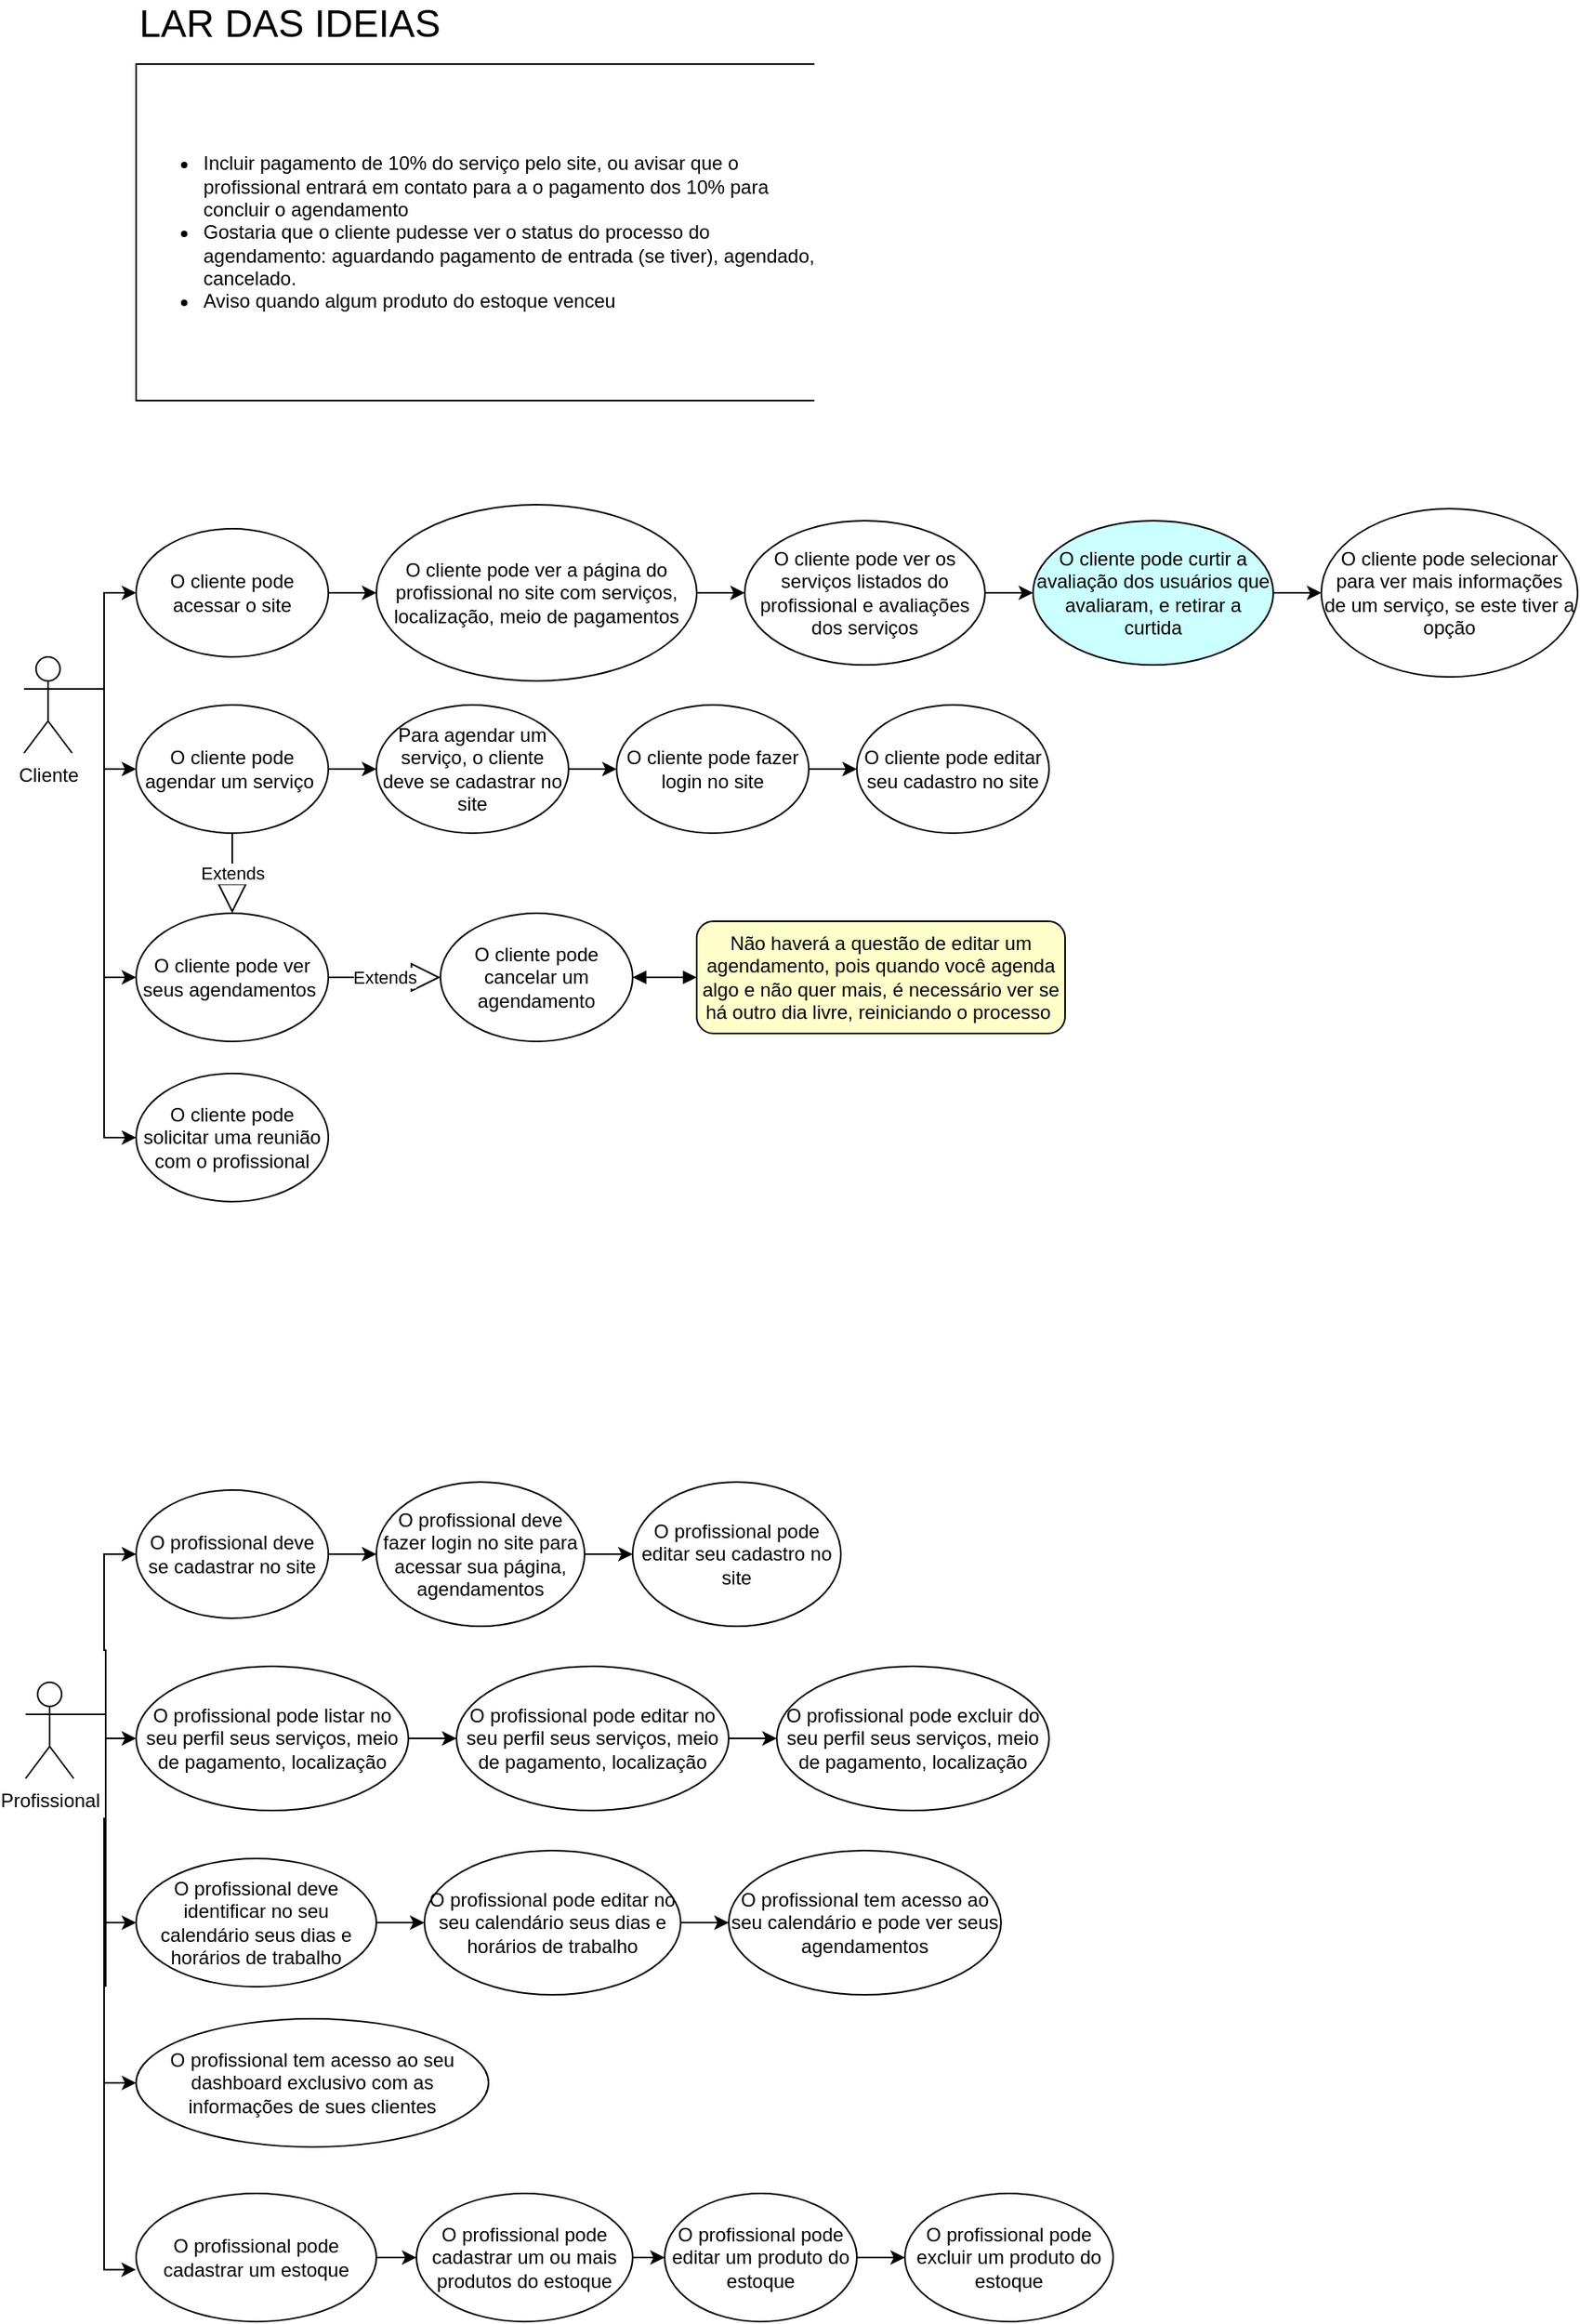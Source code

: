 <mxfile version="24.0.5" type="device">
  <diagram name="Página-1" id="3MO2FaigkbRcBK7Q4kDQ">
    <mxGraphModel dx="1179" dy="1617" grid="1" gridSize="10" guides="1" tooltips="1" connect="1" arrows="1" fold="1" page="1" pageScale="1" pageWidth="827" pageHeight="1169" math="0" shadow="0">
      <root>
        <mxCell id="0" />
        <mxCell id="1" parent="0" />
        <mxCell id="N7m4IxBokNPip90Iwsny-37" style="edgeStyle=orthogonalEdgeStyle;rounded=0;orthogonalLoop=1;jettySize=auto;html=1;exitX=1;exitY=0.333;exitDx=0;exitDy=0;exitPerimeter=0;entryX=0;entryY=0.5;entryDx=0;entryDy=0;" edge="1" parent="1" source="N7m4IxBokNPip90Iwsny-1" target="N7m4IxBokNPip90Iwsny-4">
          <mxGeometry relative="1" as="geometry" />
        </mxCell>
        <mxCell id="N7m4IxBokNPip90Iwsny-38" style="edgeStyle=orthogonalEdgeStyle;rounded=0;orthogonalLoop=1;jettySize=auto;html=1;exitX=1;exitY=0.333;exitDx=0;exitDy=0;exitPerimeter=0;entryX=0;entryY=0.5;entryDx=0;entryDy=0;" edge="1" parent="1" source="N7m4IxBokNPip90Iwsny-1" target="N7m4IxBokNPip90Iwsny-9">
          <mxGeometry relative="1" as="geometry" />
        </mxCell>
        <mxCell id="N7m4IxBokNPip90Iwsny-39" style="edgeStyle=orthogonalEdgeStyle;rounded=0;orthogonalLoop=1;jettySize=auto;html=1;exitX=1;exitY=0.333;exitDx=0;exitDy=0;exitPerimeter=0;entryX=0;entryY=0.5;entryDx=0;entryDy=0;" edge="1" parent="1" source="N7m4IxBokNPip90Iwsny-1" target="N7m4IxBokNPip90Iwsny-25">
          <mxGeometry relative="1" as="geometry" />
        </mxCell>
        <mxCell id="N7m4IxBokNPip90Iwsny-40" style="edgeStyle=orthogonalEdgeStyle;rounded=0;orthogonalLoop=1;jettySize=auto;html=1;exitX=1;exitY=0.333;exitDx=0;exitDy=0;exitPerimeter=0;entryX=0;entryY=0.5;entryDx=0;entryDy=0;" edge="1" parent="1" source="N7m4IxBokNPip90Iwsny-1" target="N7m4IxBokNPip90Iwsny-36">
          <mxGeometry relative="1" as="geometry" />
        </mxCell>
        <mxCell id="N7m4IxBokNPip90Iwsny-1" value="Cliente" style="shape=umlActor;verticalLabelPosition=bottom;verticalAlign=top;html=1;outlineConnect=0;" vertex="1" parent="1">
          <mxGeometry x="50" y="210" width="30" height="60" as="geometry" />
        </mxCell>
        <mxCell id="N7m4IxBokNPip90Iwsny-6" value="" style="edgeStyle=orthogonalEdgeStyle;rounded=0;orthogonalLoop=1;jettySize=auto;html=1;" edge="1" parent="1" source="N7m4IxBokNPip90Iwsny-4" target="N7m4IxBokNPip90Iwsny-5">
          <mxGeometry relative="1" as="geometry" />
        </mxCell>
        <mxCell id="N7m4IxBokNPip90Iwsny-4" value="O cliente pode acessar o site" style="ellipse;whiteSpace=wrap;html=1;" vertex="1" parent="1">
          <mxGeometry x="120" y="130" width="120" height="80" as="geometry" />
        </mxCell>
        <mxCell id="N7m4IxBokNPip90Iwsny-8" value="" style="edgeStyle=orthogonalEdgeStyle;rounded=0;orthogonalLoop=1;jettySize=auto;html=1;" edge="1" parent="1" source="N7m4IxBokNPip90Iwsny-5" target="N7m4IxBokNPip90Iwsny-7">
          <mxGeometry relative="1" as="geometry" />
        </mxCell>
        <mxCell id="N7m4IxBokNPip90Iwsny-5" value="O cliente pode ver a página do profissional no site com serviços, localização, meio de pagamentos" style="ellipse;whiteSpace=wrap;html=1;" vertex="1" parent="1">
          <mxGeometry x="270" y="115" width="200" height="110" as="geometry" />
        </mxCell>
        <mxCell id="N7m4IxBokNPip90Iwsny-15" value="" style="edgeStyle=orthogonalEdgeStyle;rounded=0;orthogonalLoop=1;jettySize=auto;html=1;" edge="1" parent="1" source="N7m4IxBokNPip90Iwsny-7" target="N7m4IxBokNPip90Iwsny-14">
          <mxGeometry relative="1" as="geometry" />
        </mxCell>
        <mxCell id="N7m4IxBokNPip90Iwsny-7" value="O cliente pode ver os serviços listados do profissional e avaliações dos serviços" style="ellipse;whiteSpace=wrap;html=1;" vertex="1" parent="1">
          <mxGeometry x="500" y="125" width="150" height="90" as="geometry" />
        </mxCell>
        <mxCell id="N7m4IxBokNPip90Iwsny-18" value="" style="edgeStyle=orthogonalEdgeStyle;rounded=0;orthogonalLoop=1;jettySize=auto;html=1;" edge="1" parent="1" source="N7m4IxBokNPip90Iwsny-9" target="N7m4IxBokNPip90Iwsny-17">
          <mxGeometry relative="1" as="geometry" />
        </mxCell>
        <mxCell id="N7m4IxBokNPip90Iwsny-9" value="O cliente pode agendar um serviço&amp;nbsp;" style="ellipse;whiteSpace=wrap;html=1;" vertex="1" parent="1">
          <mxGeometry x="120" y="240" width="120" height="80" as="geometry" />
        </mxCell>
        <mxCell id="N7m4IxBokNPip90Iwsny-11" value="O cliente pode selecionar para ver mais informações de um serviço, se este tiver a opção" style="ellipse;whiteSpace=wrap;html=1;" vertex="1" parent="1">
          <mxGeometry x="860" y="117.5" width="160" height="105" as="geometry" />
        </mxCell>
        <mxCell id="N7m4IxBokNPip90Iwsny-16" style="edgeStyle=orthogonalEdgeStyle;rounded=0;orthogonalLoop=1;jettySize=auto;html=1;exitX=1;exitY=0.5;exitDx=0;exitDy=0;entryX=0;entryY=0.5;entryDx=0;entryDy=0;" edge="1" parent="1" source="N7m4IxBokNPip90Iwsny-14" target="N7m4IxBokNPip90Iwsny-11">
          <mxGeometry relative="1" as="geometry" />
        </mxCell>
        <mxCell id="N7m4IxBokNPip90Iwsny-14" value="O cliente pode curtir a avaliação dos usuários que avaliaram, e retirar a curtida" style="ellipse;whiteSpace=wrap;html=1;fillColor=#CCFFFF;" vertex="1" parent="1">
          <mxGeometry x="680" y="125" width="150" height="90" as="geometry" />
        </mxCell>
        <mxCell id="N7m4IxBokNPip90Iwsny-20" value="" style="edgeStyle=orthogonalEdgeStyle;rounded=0;orthogonalLoop=1;jettySize=auto;html=1;" edge="1" parent="1" source="N7m4IxBokNPip90Iwsny-17" target="N7m4IxBokNPip90Iwsny-19">
          <mxGeometry relative="1" as="geometry" />
        </mxCell>
        <mxCell id="N7m4IxBokNPip90Iwsny-17" value="Para agendar um serviço, o cliente deve se cadastrar no site" style="ellipse;whiteSpace=wrap;html=1;" vertex="1" parent="1">
          <mxGeometry x="270" y="240" width="120" height="80" as="geometry" />
        </mxCell>
        <mxCell id="N7m4IxBokNPip90Iwsny-22" value="" style="edgeStyle=orthogonalEdgeStyle;rounded=0;orthogonalLoop=1;jettySize=auto;html=1;" edge="1" parent="1" source="N7m4IxBokNPip90Iwsny-19" target="N7m4IxBokNPip90Iwsny-21">
          <mxGeometry relative="1" as="geometry" />
        </mxCell>
        <mxCell id="N7m4IxBokNPip90Iwsny-19" value="O cliente pode fazer login no site" style="ellipse;whiteSpace=wrap;html=1;" vertex="1" parent="1">
          <mxGeometry x="420" y="240" width="120" height="80" as="geometry" />
        </mxCell>
        <mxCell id="N7m4IxBokNPip90Iwsny-21" value="O cliente pode editar seu cadastro no site" style="ellipse;whiteSpace=wrap;html=1;" vertex="1" parent="1">
          <mxGeometry x="570" y="240" width="120" height="80" as="geometry" />
        </mxCell>
        <mxCell id="N7m4IxBokNPip90Iwsny-25" value="O cliente pode ver seus agendamentos&amp;nbsp;" style="ellipse;whiteSpace=wrap;html=1;" vertex="1" parent="1">
          <mxGeometry x="120" y="370" width="120" height="80" as="geometry" />
        </mxCell>
        <mxCell id="N7m4IxBokNPip90Iwsny-27" value="O cliente pode cancelar um agendamento" style="ellipse;whiteSpace=wrap;html=1;" vertex="1" parent="1">
          <mxGeometry x="310" y="370" width="120" height="80" as="geometry" />
        </mxCell>
        <mxCell id="N7m4IxBokNPip90Iwsny-29" value="Não haverá a questão de editar um agendamento, pois quando você agenda algo e não quer mais, é necessário ver se há outro dia livre, reiniciando o processo&amp;nbsp;" style="rounded=1;whiteSpace=wrap;html=1;strokeColor=#000000;fillColor=#FFFFCC;" vertex="1" parent="1">
          <mxGeometry x="470" y="375" width="230" height="70" as="geometry" />
        </mxCell>
        <mxCell id="N7m4IxBokNPip90Iwsny-32" value="Extends" style="endArrow=block;endSize=16;endFill=0;html=1;rounded=0;exitX=0.5;exitY=1;exitDx=0;exitDy=0;entryX=0.5;entryY=0;entryDx=0;entryDy=0;" edge="1" parent="1" source="N7m4IxBokNPip90Iwsny-9" target="N7m4IxBokNPip90Iwsny-25">
          <mxGeometry width="160" relative="1" as="geometry">
            <mxPoint x="640" y="420" as="sourcePoint" />
            <mxPoint x="800" y="420" as="targetPoint" />
          </mxGeometry>
        </mxCell>
        <mxCell id="N7m4IxBokNPip90Iwsny-33" value="Extends" style="endArrow=block;endSize=16;endFill=0;html=1;rounded=0;exitX=1;exitY=0.5;exitDx=0;exitDy=0;entryX=0;entryY=0.5;entryDx=0;entryDy=0;" edge="1" parent="1" source="N7m4IxBokNPip90Iwsny-25" target="N7m4IxBokNPip90Iwsny-27">
          <mxGeometry width="160" relative="1" as="geometry">
            <mxPoint x="570" y="420" as="sourcePoint" />
            <mxPoint x="280" y="410" as="targetPoint" />
            <mxPoint as="offset" />
          </mxGeometry>
        </mxCell>
        <mxCell id="N7m4IxBokNPip90Iwsny-34" value="" style="endArrow=block;startArrow=block;endFill=1;startFill=1;html=1;rounded=0;exitX=1;exitY=0.5;exitDx=0;exitDy=0;" edge="1" parent="1" source="N7m4IxBokNPip90Iwsny-27">
          <mxGeometry width="160" relative="1" as="geometry">
            <mxPoint x="570" y="420" as="sourcePoint" />
            <mxPoint x="470" y="410" as="targetPoint" />
          </mxGeometry>
        </mxCell>
        <mxCell id="N7m4IxBokNPip90Iwsny-36" value="O cliente pode solicitar uma reunião com o profissional" style="ellipse;whiteSpace=wrap;html=1;" vertex="1" parent="1">
          <mxGeometry x="120" y="470" width="120" height="80" as="geometry" />
        </mxCell>
        <mxCell id="N7m4IxBokNPip90Iwsny-42" value="&lt;ul&gt;&lt;li&gt;Incluir pagamento de 10% do serviço pelo site, ou avisar que o profissional entrará em contato para a o pagamento dos 10% para concluir o agendamento&amp;nbsp;&lt;/li&gt;&lt;li&gt;Gostaria que o cliente pudesse ver o status do processo do agendamento: aguardando pagamento de entrada (se tiver), agendado, cancelado.&lt;/li&gt;&lt;li&gt;Aviso quando algum produto do estoque venceu&lt;/li&gt;&lt;/ul&gt;" style="rounded=0;whiteSpace=wrap;html=1;align=left;" vertex="1" parent="1">
          <mxGeometry x="120" y="-160" width="430" height="210" as="geometry" />
        </mxCell>
        <mxCell id="N7m4IxBokNPip90Iwsny-43" value="&lt;font style=&quot;font-size: 24px;&quot;&gt;LAR DAS IDEIAS&lt;/font&gt;" style="text;html=1;align=left;verticalAlign=middle;whiteSpace=wrap;rounded=0;" vertex="1" parent="1">
          <mxGeometry x="120" y="-200" width="260" height="30" as="geometry" />
        </mxCell>
        <mxCell id="N7m4IxBokNPip90Iwsny-71" style="edgeStyle=orthogonalEdgeStyle;rounded=0;orthogonalLoop=1;jettySize=auto;html=1;exitX=1;exitY=0.333;exitDx=0;exitDy=0;exitPerimeter=0;entryX=0;entryY=0.5;entryDx=0;entryDy=0;" edge="1" parent="1" source="N7m4IxBokNPip90Iwsny-44" target="N7m4IxBokNPip90Iwsny-56">
          <mxGeometry relative="1" as="geometry" />
        </mxCell>
        <mxCell id="N7m4IxBokNPip90Iwsny-72" style="edgeStyle=orthogonalEdgeStyle;rounded=0;orthogonalLoop=1;jettySize=auto;html=1;exitX=1;exitY=0.333;exitDx=0;exitDy=0;exitPerimeter=0;entryX=0;entryY=0.5;entryDx=0;entryDy=0;" edge="1" parent="1" source="N7m4IxBokNPip90Iwsny-44" target="N7m4IxBokNPip90Iwsny-45">
          <mxGeometry relative="1" as="geometry">
            <Array as="points">
              <mxPoint x="101" y="870" />
              <mxPoint x="101" y="830" />
              <mxPoint x="100" y="830" />
              <mxPoint x="100" y="770" />
            </Array>
          </mxGeometry>
        </mxCell>
        <mxCell id="N7m4IxBokNPip90Iwsny-73" style="edgeStyle=orthogonalEdgeStyle;rounded=0;orthogonalLoop=1;jettySize=auto;html=1;exitX=1;exitY=0.333;exitDx=0;exitDy=0;exitPerimeter=0;entryX=0;entryY=0.5;entryDx=0;entryDy=0;" edge="1" parent="1" source="N7m4IxBokNPip90Iwsny-44" target="N7m4IxBokNPip90Iwsny-50">
          <mxGeometry relative="1" as="geometry" />
        </mxCell>
        <mxCell id="N7m4IxBokNPip90Iwsny-74" style="edgeStyle=orthogonalEdgeStyle;rounded=0;orthogonalLoop=1;jettySize=auto;html=1;exitX=1;exitY=0.333;exitDx=0;exitDy=0;exitPerimeter=0;entryX=0;entryY=0.5;entryDx=0;entryDy=0;" edge="1" parent="1" source="N7m4IxBokNPip90Iwsny-44" target="N7m4IxBokNPip90Iwsny-61">
          <mxGeometry relative="1" as="geometry" />
        </mxCell>
        <mxCell id="N7m4IxBokNPip90Iwsny-44" value="Profissional" style="shape=umlActor;verticalLabelPosition=bottom;verticalAlign=top;html=1;outlineConnect=0;" vertex="1" parent="1">
          <mxGeometry x="51" y="850" width="30" height="60" as="geometry" />
        </mxCell>
        <mxCell id="N7m4IxBokNPip90Iwsny-47" value="" style="edgeStyle=orthogonalEdgeStyle;rounded=0;orthogonalLoop=1;jettySize=auto;html=1;" edge="1" parent="1" source="N7m4IxBokNPip90Iwsny-45" target="N7m4IxBokNPip90Iwsny-46">
          <mxGeometry relative="1" as="geometry" />
        </mxCell>
        <mxCell id="N7m4IxBokNPip90Iwsny-45" value="O profissional deve se cadastrar no site" style="ellipse;whiteSpace=wrap;html=1;" vertex="1" parent="1">
          <mxGeometry x="120" y="730" width="120" height="80" as="geometry" />
        </mxCell>
        <mxCell id="N7m4IxBokNPip90Iwsny-49" value="" style="edgeStyle=orthogonalEdgeStyle;rounded=0;orthogonalLoop=1;jettySize=auto;html=1;" edge="1" parent="1" source="N7m4IxBokNPip90Iwsny-46" target="N7m4IxBokNPip90Iwsny-48">
          <mxGeometry relative="1" as="geometry" />
        </mxCell>
        <mxCell id="N7m4IxBokNPip90Iwsny-46" value="O profissional deve fazer login no site para acessar sua página, agendamentos" style="ellipse;whiteSpace=wrap;html=1;" vertex="1" parent="1">
          <mxGeometry x="270" y="725" width="130" height="90" as="geometry" />
        </mxCell>
        <mxCell id="N7m4IxBokNPip90Iwsny-48" value="O profissional pode editar seu cadastro no site" style="ellipse;whiteSpace=wrap;html=1;" vertex="1" parent="1">
          <mxGeometry x="430" y="725" width="130" height="90" as="geometry" />
        </mxCell>
        <mxCell id="N7m4IxBokNPip90Iwsny-53" value="" style="edgeStyle=orthogonalEdgeStyle;rounded=0;orthogonalLoop=1;jettySize=auto;html=1;" edge="1" parent="1" source="N7m4IxBokNPip90Iwsny-50" target="N7m4IxBokNPip90Iwsny-52">
          <mxGeometry relative="1" as="geometry" />
        </mxCell>
        <mxCell id="N7m4IxBokNPip90Iwsny-50" value="O profissional pode listar no seu perfil seus serviços, meio de pagamento, localização" style="ellipse;whiteSpace=wrap;html=1;" vertex="1" parent="1">
          <mxGeometry x="120" y="840" width="170" height="90" as="geometry" />
        </mxCell>
        <mxCell id="N7m4IxBokNPip90Iwsny-55" value="" style="edgeStyle=orthogonalEdgeStyle;rounded=0;orthogonalLoop=1;jettySize=auto;html=1;" edge="1" parent="1" source="N7m4IxBokNPip90Iwsny-52" target="N7m4IxBokNPip90Iwsny-54">
          <mxGeometry relative="1" as="geometry" />
        </mxCell>
        <mxCell id="N7m4IxBokNPip90Iwsny-52" value="O profissional pode editar no seu perfil seus serviços, meio de pagamento, localização" style="ellipse;whiteSpace=wrap;html=1;" vertex="1" parent="1">
          <mxGeometry x="320" y="840" width="170" height="90" as="geometry" />
        </mxCell>
        <mxCell id="N7m4IxBokNPip90Iwsny-54" value="O profissional pode excluir do seu perfil seus serviços, meio de pagamento, localização" style="ellipse;whiteSpace=wrap;html=1;" vertex="1" parent="1">
          <mxGeometry x="520" y="840" width="170" height="90" as="geometry" />
        </mxCell>
        <mxCell id="N7m4IxBokNPip90Iwsny-58" value="" style="edgeStyle=orthogonalEdgeStyle;rounded=0;orthogonalLoop=1;jettySize=auto;html=1;" edge="1" parent="1" source="N7m4IxBokNPip90Iwsny-56" target="N7m4IxBokNPip90Iwsny-57">
          <mxGeometry relative="1" as="geometry" />
        </mxCell>
        <mxCell id="N7m4IxBokNPip90Iwsny-56" value="O profissional deve identificar no seu calendário seus dias e horários de trabalho" style="ellipse;whiteSpace=wrap;html=1;" vertex="1" parent="1">
          <mxGeometry x="120" y="960" width="150" height="80" as="geometry" />
        </mxCell>
        <mxCell id="N7m4IxBokNPip90Iwsny-60" value="" style="edgeStyle=orthogonalEdgeStyle;rounded=0;orthogonalLoop=1;jettySize=auto;html=1;" edge="1" parent="1" source="N7m4IxBokNPip90Iwsny-57" target="N7m4IxBokNPip90Iwsny-59">
          <mxGeometry relative="1" as="geometry" />
        </mxCell>
        <mxCell id="N7m4IxBokNPip90Iwsny-57" value="O profissional pode editar no seu calendário seus dias e horários de trabalho" style="ellipse;whiteSpace=wrap;html=1;" vertex="1" parent="1">
          <mxGeometry x="300" y="955" width="160" height="90" as="geometry" />
        </mxCell>
        <mxCell id="N7m4IxBokNPip90Iwsny-59" value="O profissional tem acesso ao seu calendário e pode ver seus agendamentos" style="ellipse;whiteSpace=wrap;html=1;" vertex="1" parent="1">
          <mxGeometry x="490" y="955" width="170" height="90" as="geometry" />
        </mxCell>
        <mxCell id="N7m4IxBokNPip90Iwsny-61" value="O profissional tem acesso ao seu dashboard exclusivo com as informações de sues clientes" style="ellipse;whiteSpace=wrap;html=1;" vertex="1" parent="1">
          <mxGeometry x="120" y="1060" width="220" height="80" as="geometry" />
        </mxCell>
        <mxCell id="N7m4IxBokNPip90Iwsny-64" style="edgeStyle=orthogonalEdgeStyle;rounded=0;orthogonalLoop=1;jettySize=auto;html=1;exitX=1;exitY=0.5;exitDx=0;exitDy=0;entryX=0;entryY=0.5;entryDx=0;entryDy=0;" edge="1" parent="1" source="N7m4IxBokNPip90Iwsny-62" target="N7m4IxBokNPip90Iwsny-63">
          <mxGeometry relative="1" as="geometry" />
        </mxCell>
        <mxCell id="N7m4IxBokNPip90Iwsny-62" value="O profissional pode cadastrar um estoque" style="ellipse;whiteSpace=wrap;html=1;" vertex="1" parent="1">
          <mxGeometry x="120" y="1169" width="150" height="80" as="geometry" />
        </mxCell>
        <mxCell id="N7m4IxBokNPip90Iwsny-66" value="" style="edgeStyle=orthogonalEdgeStyle;rounded=0;orthogonalLoop=1;jettySize=auto;html=1;" edge="1" parent="1" source="N7m4IxBokNPip90Iwsny-63" target="N7m4IxBokNPip90Iwsny-65">
          <mxGeometry relative="1" as="geometry" />
        </mxCell>
        <mxCell id="N7m4IxBokNPip90Iwsny-63" value="O profissional pode cadastrar um ou mais produtos do estoque" style="ellipse;whiteSpace=wrap;html=1;" vertex="1" parent="1">
          <mxGeometry x="295" y="1169" width="135" height="80" as="geometry" />
        </mxCell>
        <mxCell id="N7m4IxBokNPip90Iwsny-68" value="" style="edgeStyle=orthogonalEdgeStyle;rounded=0;orthogonalLoop=1;jettySize=auto;html=1;" edge="1" parent="1" source="N7m4IxBokNPip90Iwsny-65" target="N7m4IxBokNPip90Iwsny-67">
          <mxGeometry relative="1" as="geometry" />
        </mxCell>
        <mxCell id="N7m4IxBokNPip90Iwsny-65" value="O profissional pode editar um produto do estoque" style="ellipse;whiteSpace=wrap;html=1;" vertex="1" parent="1">
          <mxGeometry x="450" y="1169" width="120" height="80" as="geometry" />
        </mxCell>
        <mxCell id="N7m4IxBokNPip90Iwsny-67" value="O profissional pode excluir um produto do estoque" style="ellipse;whiteSpace=wrap;html=1;" vertex="1" parent="1">
          <mxGeometry x="600" y="1169" width="130" height="80" as="geometry" />
        </mxCell>
        <mxCell id="N7m4IxBokNPip90Iwsny-75" style="edgeStyle=orthogonalEdgeStyle;rounded=0;orthogonalLoop=1;jettySize=auto;html=1;exitX=1;exitY=0.333;exitDx=0;exitDy=0;exitPerimeter=0;entryX=-0.001;entryY=0.595;entryDx=0;entryDy=0;entryPerimeter=0;" edge="1" parent="1" source="N7m4IxBokNPip90Iwsny-44" target="N7m4IxBokNPip90Iwsny-62">
          <mxGeometry relative="1" as="geometry" />
        </mxCell>
      </root>
    </mxGraphModel>
  </diagram>
</mxfile>
